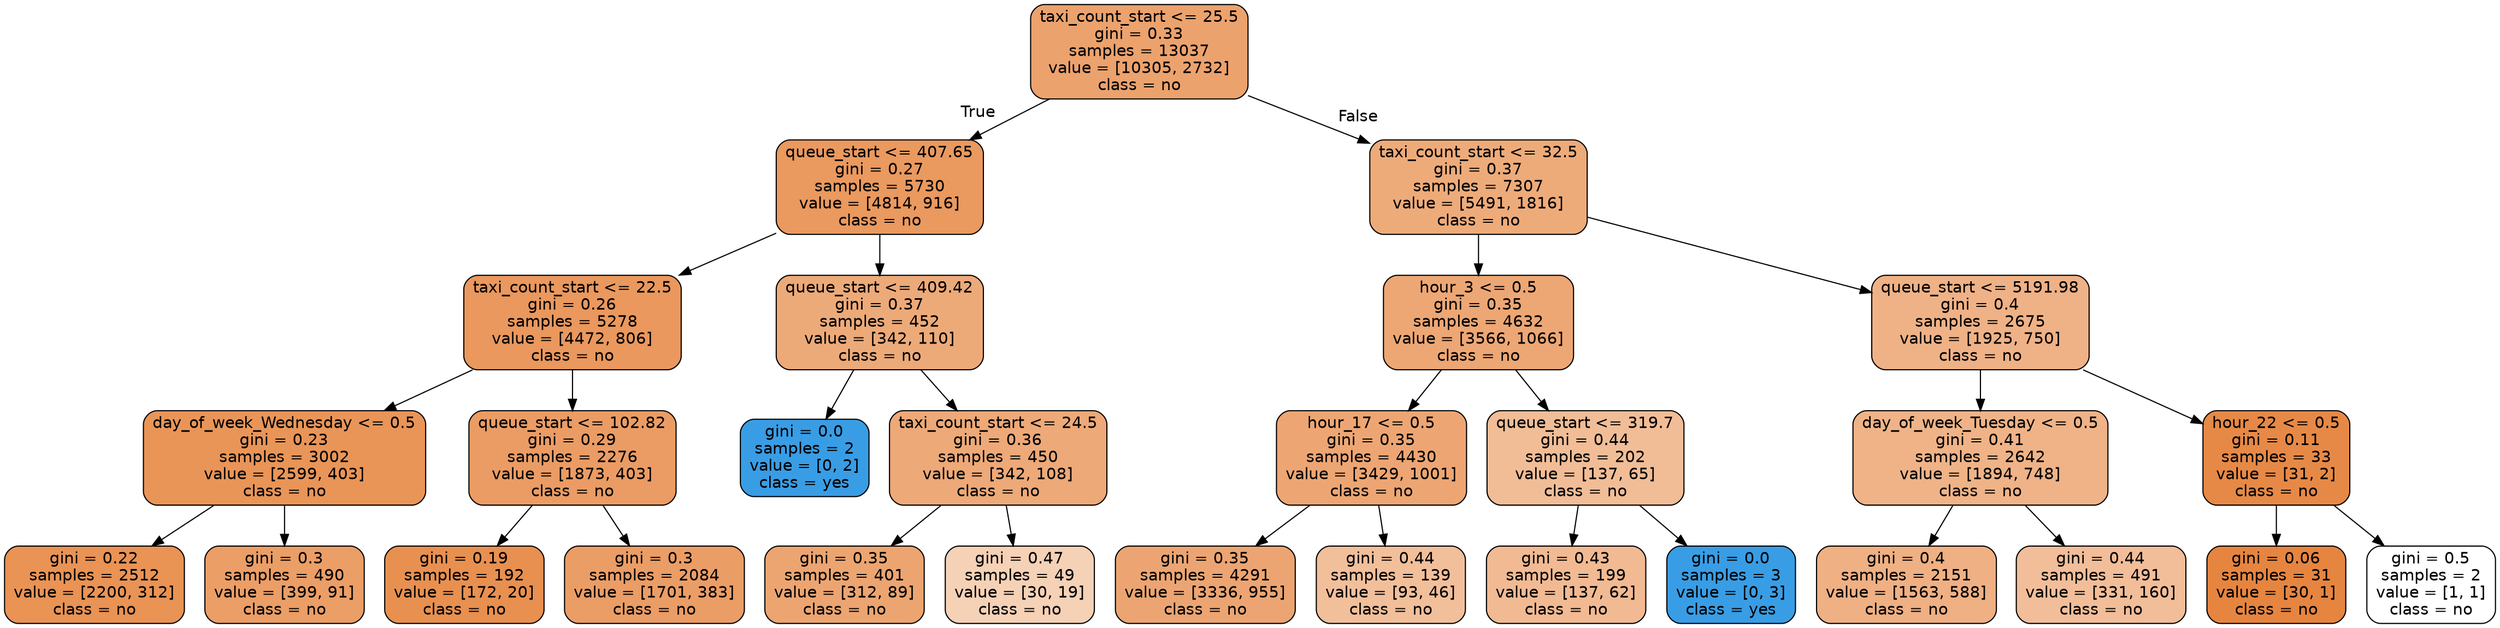 digraph Tree {
node [shape=box, style="filled, rounded", color="black", fontname="helvetica"] ;
edge [fontname="helvetica"] ;
0 [label="taxi_count_start <= 25.5\ngini = 0.33\nsamples = 13037\nvalue = [10305, 2732]\nclass = no", fillcolor="#eca26d"] ;
1 [label="queue_start <= 407.65\ngini = 0.27\nsamples = 5730\nvalue = [4814, 916]\nclass = no", fillcolor="#ea995f"] ;
0 -> 1 [labeldistance=2.5, labelangle=45, headlabel="True"] ;
2 [label="taxi_count_start <= 22.5\ngini = 0.26\nsamples = 5278\nvalue = [4472, 806]\nclass = no", fillcolor="#ea985d"] ;
1 -> 2 ;
3 [label="day_of_week_Wednesday <= 0.5\ngini = 0.23\nsamples = 3002\nvalue = [2599, 403]\nclass = no", fillcolor="#e99558"] ;
2 -> 3 ;
4 [label="gini = 0.22\nsamples = 2512\nvalue = [2200, 312]\nclass = no", fillcolor="#e99355"] ;
3 -> 4 ;
5 [label="gini = 0.3\nsamples = 490\nvalue = [399, 91]\nclass = no", fillcolor="#eb9e66"] ;
3 -> 5 ;
6 [label="queue_start <= 102.82\ngini = 0.29\nsamples = 2276\nvalue = [1873, 403]\nclass = no", fillcolor="#eb9c64"] ;
2 -> 6 ;
7 [label="gini = 0.19\nsamples = 192\nvalue = [172, 20]\nclass = no", fillcolor="#e89050"] ;
6 -> 7 ;
8 [label="gini = 0.3\nsamples = 2084\nvalue = [1701, 383]\nclass = no", fillcolor="#eb9d66"] ;
6 -> 8 ;
9 [label="queue_start <= 409.42\ngini = 0.37\nsamples = 452\nvalue = [342, 110]\nclass = no", fillcolor="#edaa79"] ;
1 -> 9 ;
10 [label="gini = 0.0\nsamples = 2\nvalue = [0, 2]\nclass = yes", fillcolor="#399de5"] ;
9 -> 10 ;
11 [label="taxi_count_start <= 24.5\ngini = 0.36\nsamples = 450\nvalue = [342, 108]\nclass = no", fillcolor="#eda978"] ;
9 -> 11 ;
12 [label="gini = 0.35\nsamples = 401\nvalue = [312, 89]\nclass = no", fillcolor="#eca571"] ;
11 -> 12 ;
13 [label="gini = 0.47\nsamples = 49\nvalue = [30, 19]\nclass = no", fillcolor="#f5d1b6"] ;
11 -> 13 ;
14 [label="taxi_count_start <= 32.5\ngini = 0.37\nsamples = 7307\nvalue = [5491, 1816]\nclass = no", fillcolor="#eeab7a"] ;
0 -> 14 [labeldistance=2.5, labelangle=-45, headlabel="False"] ;
15 [label="hour_3 <= 0.5\ngini = 0.35\nsamples = 4632\nvalue = [3566, 1066]\nclass = no", fillcolor="#eda774"] ;
14 -> 15 ;
16 [label="hour_17 <= 0.5\ngini = 0.35\nsamples = 4430\nvalue = [3429, 1001]\nclass = no", fillcolor="#eda673"] ;
15 -> 16 ;
17 [label="gini = 0.35\nsamples = 4291\nvalue = [3336, 955]\nclass = no", fillcolor="#eca572"] ;
16 -> 17 ;
18 [label="gini = 0.44\nsamples = 139\nvalue = [93, 46]\nclass = no", fillcolor="#f2bf9b"] ;
16 -> 18 ;
19 [label="queue_start <= 319.7\ngini = 0.44\nsamples = 202\nvalue = [137, 65]\nclass = no", fillcolor="#f1bd97"] ;
15 -> 19 ;
20 [label="gini = 0.43\nsamples = 199\nvalue = [137, 62]\nclass = no", fillcolor="#f1ba93"] ;
19 -> 20 ;
21 [label="gini = 0.0\nsamples = 3\nvalue = [0, 3]\nclass = yes", fillcolor="#399de5"] ;
19 -> 21 ;
22 [label="queue_start <= 5191.98\ngini = 0.4\nsamples = 2675\nvalue = [1925, 750]\nclass = no", fillcolor="#efb286"] ;
14 -> 22 ;
23 [label="day_of_week_Tuesday <= 0.5\ngini = 0.41\nsamples = 2642\nvalue = [1894, 748]\nclass = no", fillcolor="#efb387"] ;
22 -> 23 ;
24 [label="gini = 0.4\nsamples = 2151\nvalue = [1563, 588]\nclass = no", fillcolor="#efb083"] ;
23 -> 24 ;
25 [label="gini = 0.44\nsamples = 491\nvalue = [331, 160]\nclass = no", fillcolor="#f2be99"] ;
23 -> 25 ;
26 [label="hour_22 <= 0.5\ngini = 0.11\nsamples = 33\nvalue = [31, 2]\nclass = no", fillcolor="#e78946"] ;
22 -> 26 ;
27 [label="gini = 0.06\nsamples = 31\nvalue = [30, 1]\nclass = no", fillcolor="#e68540"] ;
26 -> 27 ;
28 [label="gini = 0.5\nsamples = 2\nvalue = [1, 1]\nclass = no", fillcolor="#ffffff"] ;
26 -> 28 ;
}